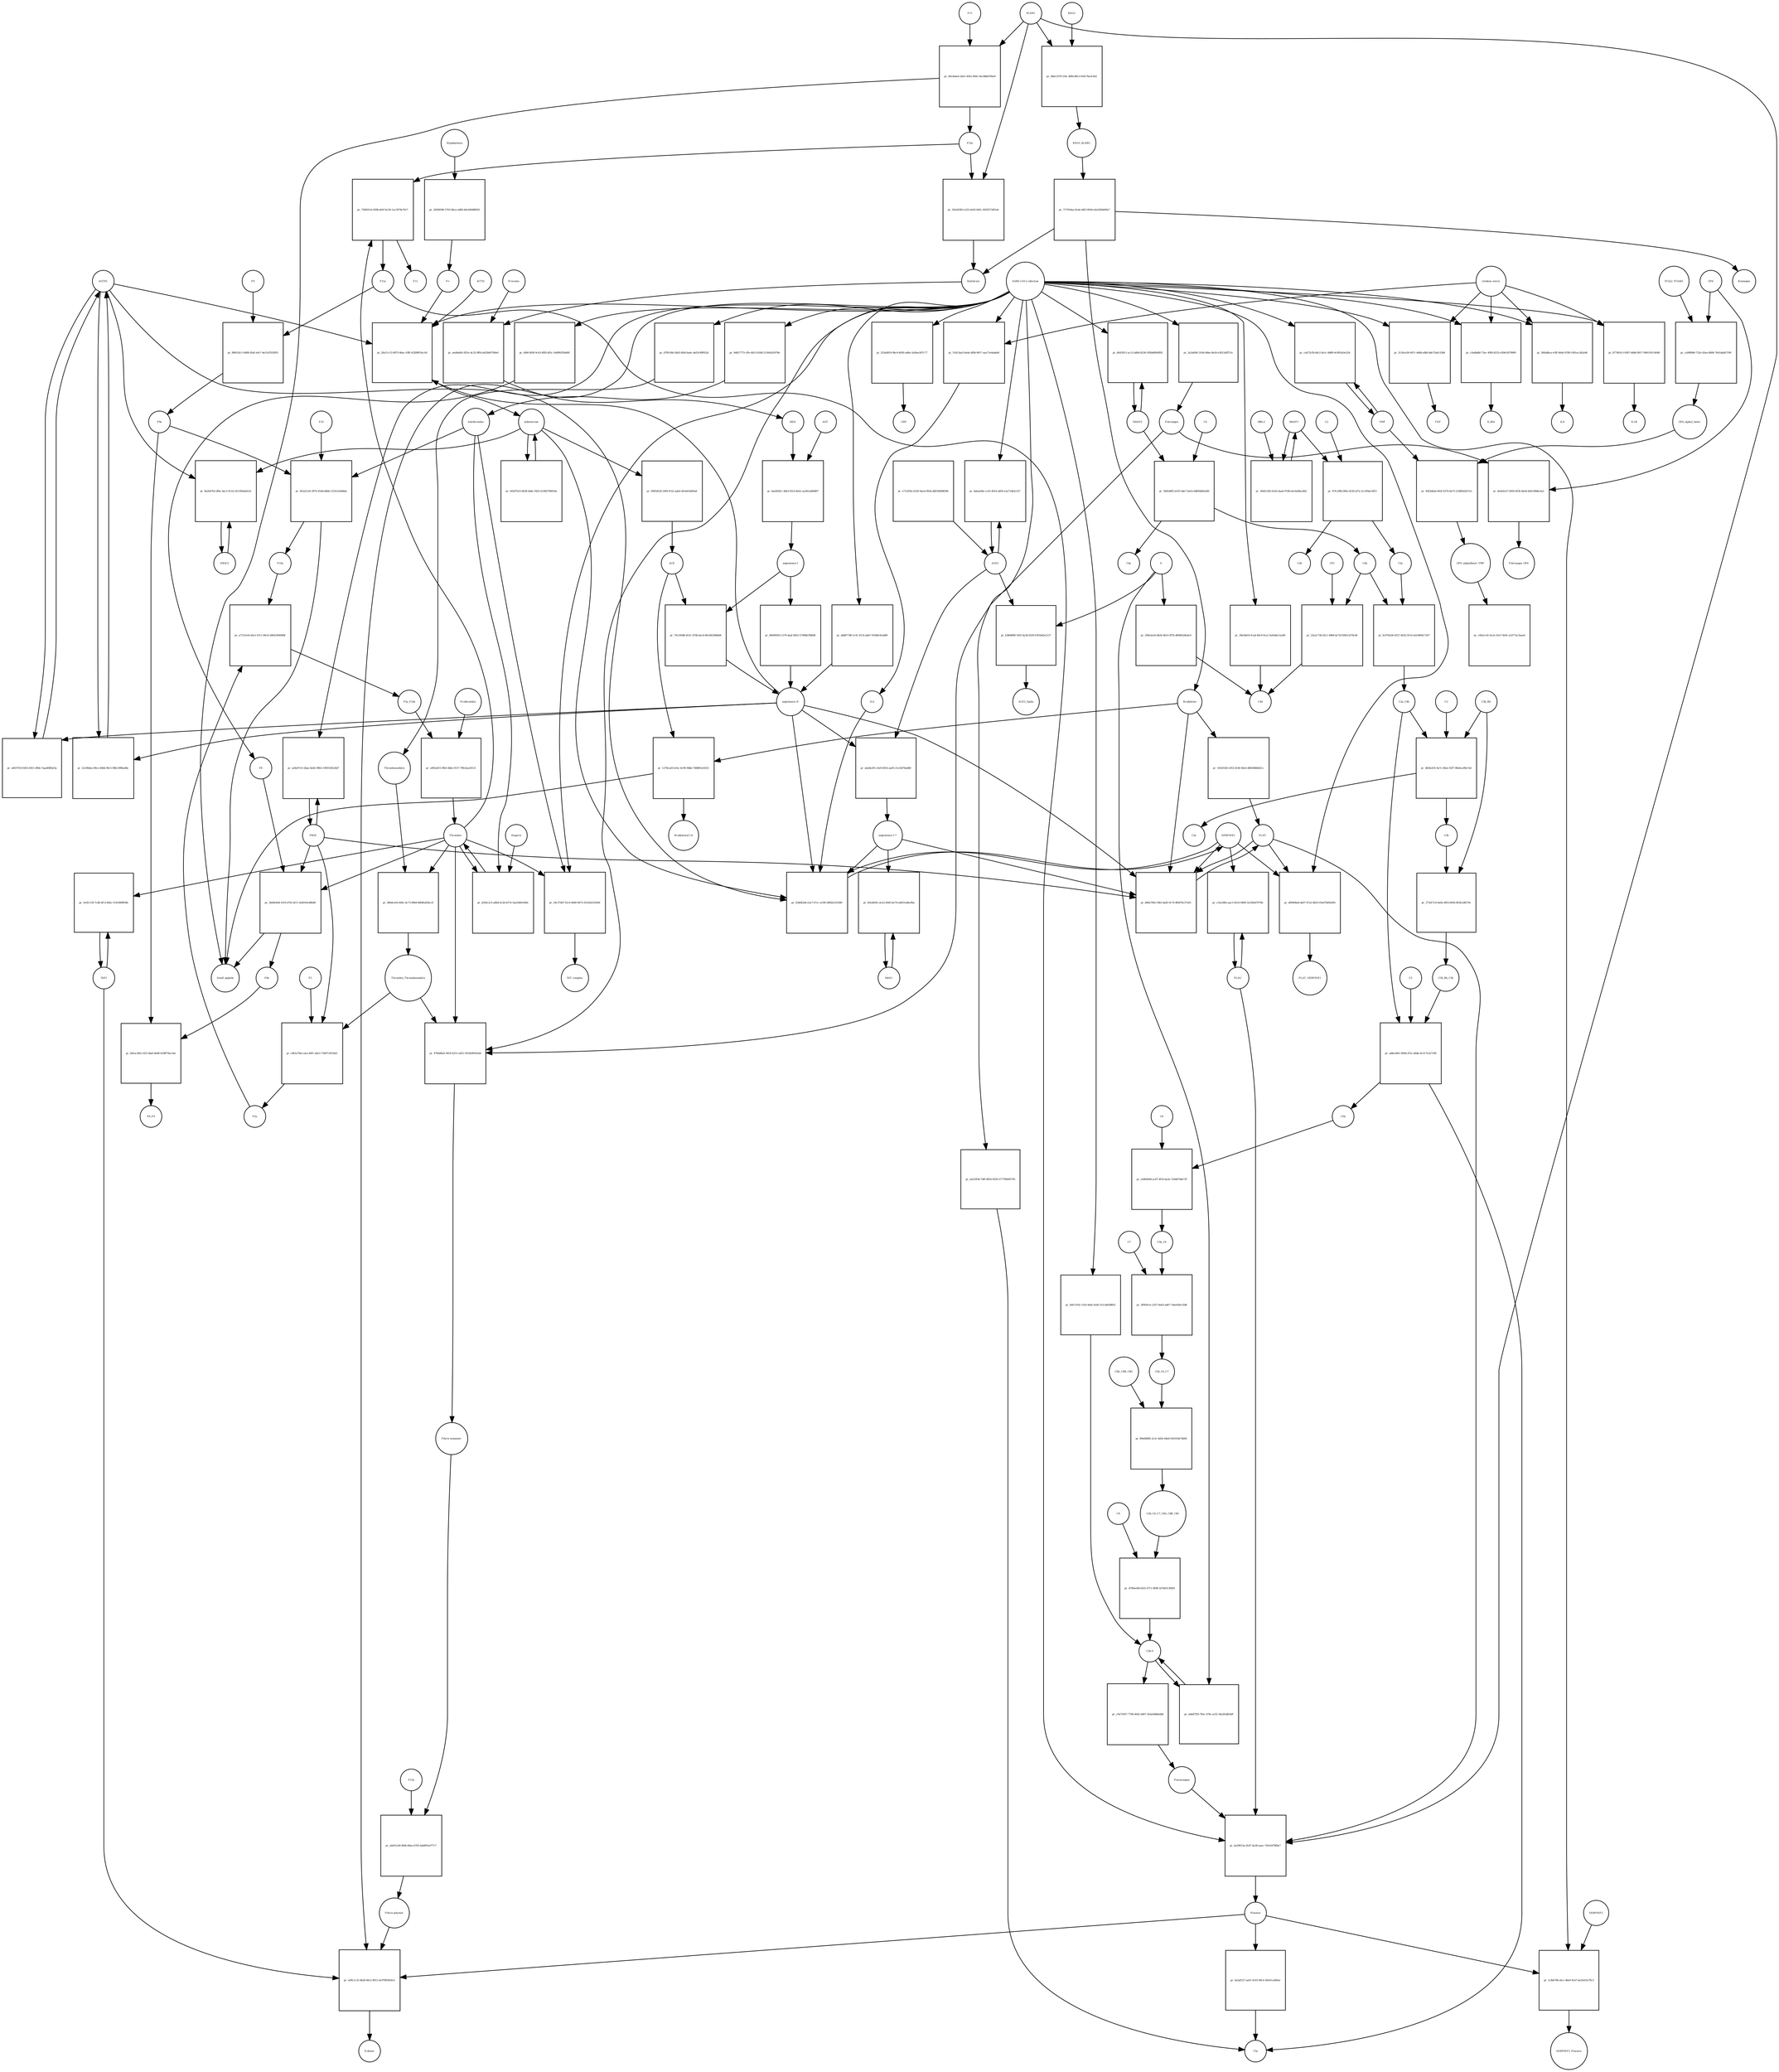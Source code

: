 strict digraph  {
F8 [annotation="urn_miriam_hgnc_3546|urn_miriam_taxonomy_9606", bipartite=0, cls=macromolecule, fontsize=4, label=F8, shape=circle];
"pr_3b69e40d-1619-47fe-b27c-6d2918c88b48" [annotation="", bipartite=1, cls=process, fontsize=4, label="pr_3b69e40d-1619-47fe-b27c-6d2918c88b48", shape=square];
"Small peptide" [annotation=urn_miriam_mesh_D010446, bipartite=0, cls=macromolecule, fontsize=4, label="Small peptide", shape=circle];
F8a [annotation="urn_miriam_hgnc.symbol_F8|urn_miriam_mesh_D015944|urn_miriam_taxonomy_9606", bipartite=0, cls=macromolecule, fontsize=4, label=F8a, shape=circle];
Thrombin [annotation="urn_miriam_hgnc_3535|urn_miriam_taxonomy_9606", bipartite=0, cls=macromolecule, fontsize=4, label=Thrombin, shape=circle];
PROC [annotation="urn_miriam_hgnc_9451|urn_miriam_taxonomy_9606", bipartite=0, cls=macromolecule, fontsize=4, label=PROC, shape=circle];
AGTR1 [annotation=urn_miriam_hgnc_336, bipartite=0, cls=macromolecule, fontsize=4, label=AGTR1, shape=circle];
"pr_a6037010-fd53-4911-8fbb-7aaa808faf3a" [annotation="", bipartite=1, cls=process, fontsize=4, label="pr_a6037010-fd53-4911-8fbb-7aaa808faf3a", shape=square];
"angiotensin II" [annotation="urn_miriam_obo.chebi_CHEBI%3A2718|urn_miriam_taxonomy_9606", bipartite=0, cls="simple chemical", fontsize=4, label="angiotensin II", shape=circle];
NR3C2 [annotation="", bipartite=0, cls=macromolecule, fontsize=4, label=NR3C2, shape=circle];
"pr_8a2647b3-df6c-4ac5-811d-241392deb51b" [annotation="", bipartite=1, cls=process, fontsize=4, label="pr_8a2647b3-df6c-4ac5-811d-241392deb51b", shape=square];
aldosterone [annotation="urn_miriam_obo.chebi_CHEBI%3A27584", bipartite=0, cls="simple chemical", fontsize=4, label=aldosterone, shape=circle];
"pr_04507b10-4638-4ddc-9425-b1982780054e" [annotation="", bipartite=1, cls=process, fontsize=4, label="pr_04507b10-4638-4ddc-9425-b1982780054e", shape=square];
SERPINE1 [annotation="", bipartite=0, cls=macromolecule, fontsize=4, label=SERPINE1, shape=circle];
"pr_028d42d4-e5a7-47cc-a108-2882fa535380" [annotation="", bipartite=1, cls=process, fontsize=4, label="pr_028d42d4-e5a7-47cc-a108-2882fa535380", shape=square];
"angiotensin I-7" [annotation="urn_miriam_obo.chebi_CHEBI%3A55438|urn_miriam_taxonomy_9606", bipartite=0, cls="simple chemical", fontsize=4, label="angiotensin I-7", shape=circle];
IL6 [annotation="urn_miriam_hgnc_6018|urn_miriam_taxonomy_9606", bipartite=0, cls=macromolecule, fontsize=4, label=IL6, shape=circle];
"pr_26a7cc15-8975-46ac-93ff-4328987dccfd" [annotation="", bipartite=1, cls=process, fontsize=4, label="pr_26a7cc15-8975-46ac-93ff-4328987dccfd", shape=square];
"SARS-CoV-2 infection" [annotation="urn_miriam_taxonomy_2697049|urn_miriam_mesh_D012327", bipartite=0, cls=phenotype, fontsize=4, label="SARS-CoV-2 infection", shape=circle];
"K+" [annotation="urn_miriam_obo.chebi_CHEBI%3A29103", bipartite=0, cls="simple chemical", fontsize=4, label="K+", shape=circle];
ACTH [annotation=urn_miriam_hgnc_9201, bipartite=0, cls="simple chemical", fontsize=4, label=ACTH, shape=circle];
"pr_ddd477d8-1c41-4133-abb7-919d9cfee689" [annotation="", bipartite=1, cls=process, fontsize=4, label="pr_ddd477d8-1c41-4133-abb7-919d9cfee689", shape=square];
Bradykinin [annotation="urn_miriam_obo.chebi_CHEBI%3A3165|urn_miriam_taxonomy_9606", bipartite=0, cls=macromolecule, fontsize=4, label=Bradykinin, shape=circle];
"pr_1278ced3-b14c-4c99-94bb-7488f61e9253" [annotation="", bipartite=1, cls=process, fontsize=4, label="pr_1278ced3-b14c-4c99-94bb-7488f61e9253", shape=square];
"Bradykinin(1-5)" [annotation="urn_miriam_mesh_C079000|urn_miriam_taxonomy_9606", bipartite=0, cls=macromolecule, fontsize=4, label="Bradykinin(1-5)", shape=circle];
ACE [annotation="urn_miriam_hgnc_2707|urn_miriam_taxonomy_9606", bipartite=0, cls=macromolecule, fontsize=4, label=ACE, shape=circle];
"pr_1f4201b9-c853-4146-9dcb-d883688d421c" [annotation="", bipartite=1, cls=process, fontsize=4, label="pr_1f4201b9-c853-4146-9dcb-d883688d421c", shape=square];
PLAT [annotation="urn_miriam_hgnc_9051|urn_miriam_taxonomy_9606", bipartite=0, cls=macromolecule, fontsize=4, label=PLAT, shape=circle];
"pr_22c98dee-89ce-484d-90c5-f88c599ba48e" [annotation="", bipartite=1, cls=process, fontsize=4, label="pr_22c98dee-89ce-484d-90c5-f88c599ba48e", shape=square];
MAS1 [annotation="", bipartite=0, cls=macromolecule, fontsize=4, label=MAS1, shape=circle];
"pr_45e4d59c-dca5-4045-be70-eb831edbc0ba" [annotation="", bipartite=1, cls=process, fontsize=4, label="pr_45e4d59c-dca5-4045-be70-eb831edbc0ba", shape=square];
Fibrinogen [annotation="urn_miriam_pubmed_19296670|urn_miriam_obo.go_GO%3A0005577|urn_miriam_hgnc_3661|urn_miriam_hgnc_3662|urn_miriam_hgnc_3694|urn_miriam_taxonomy_9606", bipartite=0, cls=complex, fontsize=4, label=Fibrinogen, shape=circle];
"pr_de9a9cb7-0050-4f36-bb3d-444149b8c4a2" [annotation="", bipartite=1, cls=process, fontsize=4, label="pr_de9a9cb7-0050-4f36-bb3d-444149b8c4a2", shape=square];
GP6 [annotation="urn_miriam_hgnc_HGNC%3A14388|urn_miriam_taxonomy_9606", bipartite=0, cls=macromolecule, fontsize=4, label=GP6, shape=circle];
Fibrinogen_GP6 [annotation="urn_miriam_pubmed_19296670|urn_miriam_obo.go_GO%3A0005577|urn_miriam_hgnc_HGNC%3A14388|urn_miriam_taxonomy_9606", bipartite=0, cls=complex, fontsize=4, label=Fibrinogen_GP6, shape=circle];
GP6_alpha2_beta1 [annotation="urn_miriam_pubmed_25051961|urn_miriam_taxonomy_10090|urn_miriam_hgnc_14338|urn_miriam_hgnc_6137|urn_miriam_hgnc_6153", bipartite=0, cls=complex, fontsize=4, label=GP6_alpha2_beta1, shape=circle];
"pr_4583d4ab-062f-4276-8a75-21885b2b37e1" [annotation="", bipartite=1, cls=process, fontsize=4, label="pr_4583d4ab-062f-4276-8a75-21885b2b37e1", shape=square];
VWF [annotation="urn_miriam_hgnc_12726|urn_miriam_taxonomy_9606", bipartite=0, cls=macromolecule, fontsize=4, label=VWF, shape=circle];
GP6_alpha2beta1_VWF [annotation="urn_miriam_pubmed_25051961|urn_miriam_taxonomy_10090|urn_miriam_hgnc_14338|urn_miriam_hgnc_6137|urn_miriam_hgnc_6153|urn_miriam_hgnc_12726", bipartite=0, cls=complex, fontsize=4, label=GP6_alpha2beta1_VWF, shape=circle];
"pr_ca90f686-722e-43ea-8684-7641dabb7190" [annotation="", bipartite=1, cls=process, fontsize=4, label="pr_ca90f686-722e-43ea-8684-7641dabb7190", shape=square];
ITGA2_ITGAB1 [annotation="urn_miriam_intact_EBI-16428357|urn_miriam_hgnc_6137|urn_miriam_hgnc_6153|urn_miriam_taxonomy_9606", bipartite=0, cls=complex, fontsize=4, label=ITGA2_ITGAB1, shape=circle];
"pr_c0b2ccd1-0ca5-41e7-9e9c-a5377ac3eae6" [annotation="", bipartite=1, cls="omitted process", fontsize=4, label="pr_c0b2ccd1-0ca5-41e7-9e9c-a5377ac3eae6", shape=square];
"Fibrin polymer" [annotation="urn_miriam_mesh_C465961|urn_miriam_taxonomy_9606", bipartite=0, cls=macromolecule, fontsize=4, label="Fibrin polymer", shape=circle];
"pr_e09c1c32-6b28-49c2-8912-dc978f5850c4" [annotation="", bipartite=1, cls=process, fontsize=4, label="pr_e09c1c32-6b28-49c2-8912-dc978f5850c4", shape=square];
"D-dimer" [annotation="urn_miriam_pubmed_19008457|urn_miriam_mesh_C036309|urn_miriam_taxonomy_9606", bipartite=0, cls=macromolecule, fontsize=4, label="D-dimer", shape=circle];
Plasmin [annotation="urn_miriam_hgnc.symbol_PLG|urn_miriam_mesh_D005341|urn_miriam_brenda_3.4.21.7|urn_miriam_taxonomy_9606", bipartite=0, cls=macromolecule, fontsize=4, label=Plasmin, shape=circle];
TAFI [annotation="urn_miriam_hgnc_1546|urn_miriam_taxonomy_9606", bipartite=0, cls=macromolecule, fontsize=4, label=TAFI, shape=circle];
"Fibrin monomer" [annotation="urn_miriam_mesh_C011468|urn_miriam_taxonomy_9606", bipartite=0, cls=macromolecule, fontsize=4, label="Fibrin monomer", shape=circle];
"pr_ab031a56-fb0b-40ee-b765-bab891e077c7" [annotation="", bipartite=1, cls=process, fontsize=4, label="pr_ab031a56-fb0b-40ee-b765-bab891e077c7", shape=square];
F13a [annotation="urn_miriam_hgnc.symbol_F13|urn_miriam_mesh_D026122|urn_miriam_brenda_2.3.2.13|urn_miriam_taxonomy_9606", bipartite=0, cls=macromolecule, fontsize=4, label=F13a, shape=circle];
"pr_3134ca56-947c-448d-a8bf-dde72a6c33b8" [annotation="", bipartite=1, cls=process, fontsize=4, label="pr_3134ca56-947c-448d-a8bf-dde72a6c33b8", shape=square];
TNF [annotation="urn_miriam_hgnc_11892|urn_miriam_taxonomy_9606", bipartite=0, cls=macromolecule, fontsize=4, label=TNF, shape=circle];
"cytokine storm" [annotation="urn_miriam_pubmed_2504360|urn_miriam_taxonomy_9606", bipartite=0, cls=phenotype, fontsize=4, label="cytokine storm", shape=circle];
"pr_0a2af527-aa01-4103-99c4-30e01caf6fee" [annotation="", bipartite=1, cls=process, fontsize=4, label="pr_0a2af527-aa01-4103-99c4-30e01caf6fee", shape=square];
C5a [annotation="urn_miriam_hgnc.symbol_C5|urn_miriam_mesh_D015936|urn_miriam_taxonomy_9606", bipartite=0, cls=macromolecule, fontsize=4, label=C5a, shape=circle];
"pr_c9a75957-7706-4642-b467-3b3a9d0be6b8" [annotation="", bipartite=1, cls=process, fontsize=4, label="pr_c9a75957-7706-4642-b467-3b3a9d0be6b8", shape=square];
Plasminogen [annotation="urn_miriam_hgnc_9071|urn_miriam_taxonomy_9606", bipartite=0, cls=macromolecule, fontsize=4, label=Plasminogen, shape=circle];
"C5b-9" [annotation="urn_miriam_obo.go_GO%3A0005579|urn_miriam_mesh_D015938|urn_miriam_mesh_D050776|urn_miriam_hgnc_1339|urn_miriam_hgnc_1346|urn_miriam_hgnc_1352|urn_miriam_hgnc_1353|urn_miriam_hgnc_1354|urn_miriam_hgnc_1358|urn_miriam_taxonomy_9606", bipartite=0, cls=complex, fontsize=4, label="C5b-9", shape=circle];
C2 [annotation="urn_miriam_hgnc_1248|urn_miriam_taxonomy_9606", bipartite=0, cls=macromolecule, fontsize=4, label=C2, shape=circle];
"pr_87fc29fb-0f0e-4230-af7e-2cc95be14f51" [annotation="", bipartite=1, cls=process, fontsize=4, label="pr_87fc29fb-0f0e-4230-af7e-2cc95be14f51", shape=square];
C2a [annotation="urn_miriam_hgnc.symbol_C2|urn_miriam_mesh_D050678|urn_miriam_taxonomy_9606", bipartite=0, cls=macromolecule, fontsize=4, label=C2a, shape=circle];
C2b [annotation="urn_miriam_hgnc.symbol_C2|urn_miriam_mesh_D050679|urn_miriam_taxonomy_9606", bipartite=0, cls=macromolecule, fontsize=4, label=C2b, shape=circle];
MASP1 [annotation="urn_miriam_hgnc_6901|urn_miriam_taxonomy_9606", bipartite=0, cls=macromolecule, fontsize=4, label=MASP1, shape=circle];
"pr_c0adbdbf-72ec-49f4-8235-e506cf479909" [annotation="", bipartite=1, cls=process, fontsize=4, label="pr_c0adbdbf-72ec-49f4-8235-e506cf479909", shape=square];
IL2RA [annotation="urn_miriam_hgnc_6008|urn_miriam_taxonomy_9606", bipartite=0, cls=macromolecule, fontsize=4, label=IL2RA, shape=circle];
"pr_560a8bca-e5ff-40a0-b780-1001ec3d2a94" [annotation="", bipartite=1, cls=process, fontsize=4, label="pr_560a8bca-e5ff-40a0-b780-1001ec3d2a94", shape=square];
IL8 [annotation="urn_miriam_hgnc_6025|urn_miriam_taxonomy_9606", bipartite=0, cls=macromolecule, fontsize=4, label=IL8, shape=circle];
"pr_afe33f36-74ff-4850-9559-577789495783" [annotation="", bipartite=1, cls=process, fontsize=4, label="pr_afe33f36-74ff-4850-9559-577789495783", shape=square];
"pr_51d13aa5-4a4a-4f6b-9617-aaa71e4ada66" [annotation="", bipartite=1, cls=process, fontsize=4, label="pr_51d13aa5-4a4a-4f6b-9617-aaa71e4ada66", shape=square];
"pr_877493c3-0587-448d-9917-996159114040" [annotation="", bipartite=1, cls=process, fontsize=4, label="pr_877493c3-0587-448d-9917-996159114040", shape=square];
IL1B [annotation="urn_miriam_hgnc_5992|urn_miriam_taxonomy_9606", bipartite=0, cls=macromolecule, fontsize=4, label=IL1B, shape=circle];
Prorenin [annotation="urn_miriam_hgnc_9958|urn_miriam_taxonomy_9606", bipartite=0, cls=macromolecule, fontsize=4, label=Prorenin, shape=circle];
"pr_aed4a6b1-851e-4c32-9ff4-ab25b65786e0" [annotation="", bipartite=1, cls=process, fontsize=4, label="pr_aed4a6b1-851e-4c32-9ff4-ab25b65786e0", shape=square];
REN [annotation="urn_miriam_hgnc.symbol_REN|urn_miriam_taxonomy_9606", bipartite=0, cls=macromolecule, fontsize=4, label=REN, shape=circle];
Kallikrein [annotation="urn_miriam_hgnc.symbol_KLKB1|urn_miriam_mesh_D020842|urn_miriam_brenda_3.4.21.34|urn_miriam_taxonomy_9606", bipartite=0, cls=macromolecule, fontsize=4, label=Kallikrein, shape=circle];
KLKB1 [annotation="urn_miriam_hgnc_6371|urn_miriam_taxonomy_9606", bipartite=0, cls=macromolecule, fontsize=4, label=KLKB1, shape=circle];
"pr_302a9385-e233-4e93-b05c-92935734f1eb" [annotation="", bipartite=1, cls=process, fontsize=4, label="pr_302a9385-e233-4e93-b05c-92935734f1eb", shape=square];
F12a [annotation="urn_miriam_hgnc.symbol_F12|urn_miriam_mesh_D015956|urn_miriam_brenda_3.4.21.38|urn_miriam_taxonomy_9606", bipartite=0, cls=macromolecule, fontsize=4, label=F12a, shape=circle];
"pr_d7f61f4b-58d3-4fa8-badc-def3c90f922d" [annotation="", bipartite=1, cls=process, fontsize=4, label="pr_d7f61f4b-58d3-4fa8-badc-def3c90f922d", shape=square];
Thrombomodulin [annotation="urn_miriam_hgnc_11784|urn_miriam_taxonomy_9606", bipartite=0, cls=macromolecule, fontsize=4, label=Thrombomodulin, shape=circle];
"pr_1cfbb768-efcc-4be9-9cb7-ba1b41fa79c3" [annotation="", bipartite=1, cls=process, fontsize=4, label="pr_1cfbb768-efcc-4be9-9cb7-ba1b41fa79c3", shape=square];
SERPINF2 [annotation="urn_miriam_hgnc_9075|urn_miriam_taxonomy_9606", bipartite=0, cls=macromolecule, fontsize=4, label=SERPINF2, shape=circle];
SERPINF2_Plasmin [annotation="urn_miriam_pubmed_2437112|urn_miriam_biogrid_314240|urn_miriam_hgnc_9075|urn_miriam_mesh_D005341|urn_miriam_taxonomy_9606", bipartite=0, cls=complex, fontsize=4, label=SERPINF2_Plasmin, shape=circle];
"pr_39e5b610-fcad-40c9-9ca1-fa45ddc1a266" [annotation="", bipartite=1, cls=process, fontsize=4, label="pr_39e5b610-fcad-40c9-9ca1-fa45ddc1a266", shape=square];
C4d [annotation="urn_miriam_hgnc.symbol_C4b|urn_miriam_mesh_C032261|urn_miriam_taxonomy_9606", bipartite=0, cls=macromolecule, fontsize=4, label=C4d, shape=circle];
"pr_44f13102-11d3-44d1-b1bf-311cbfd38852" [annotation="", bipartite=1, cls=process, fontsize=4, label="pr_44f13102-11d3-44d1-b1bf-311cbfd38852", shape=square];
"pr_a26e97c0-2bae-4e82-99b5-1995536526d7" [annotation="", bipartite=1, cls=process, fontsize=4, label="pr_a26e97c0-2bae-4e82-99b5-1995536526d7", shape=square];
"pr_ca672cfb-b0c2-4a1c-8d89-4cf603a5e224" [annotation="", bipartite=1, cls=process, fontsize=4, label="pr_ca672cfb-b0c2-4a1c-8d89-4cf603a5e224", shape=square];
"pr_525a6819-9bc4-4050-ad6e-2af4ee307c77" [annotation="", bipartite=1, cls=process, fontsize=4, label="pr_525a6819-9bc4-4050-ad6e-2af4ee307c77", shape=square];
CRP [annotation="urn_miriam_hgnc_2367|urn_miriam_taxonomy_9606", bipartite=0, cls=macromolecule, fontsize=4, label=CRP, shape=circle];
"pr_ebbd7f29-785c-478c-acf2-34e2fed81bff" [annotation="", bipartite=1, cls=process, fontsize=4, label="pr_ebbd7f29-785c-478c-acf2-34e2fed81bff", shape=square];
S [annotation="urn_miriam_uniprot_P0DTC2|urn_miriam_uniprot_P59594|urn_miriam_taxonomy_2697049", bipartite=0, cls=macromolecule, fontsize=4, label=S, shape=circle];
"pr_509e2e20-db26-4b15-9f7b-df066428edc9" [annotation="", bipartite=1, cls=process, fontsize=4, label="pr_509e2e20-db26-4b15-9f7b-df066428edc9", shape=square];
"pr_abe8a5f5-c0e9-4916-aa05-21e1bf7bed68" [annotation="", bipartite=1, cls=process, fontsize=4, label="pr_abe8a5f5-c0e9-4916-aa05-21e1bf7bed68", shape=square];
ACE2 [annotation="urn_miriam_hgnc_13557|urn_miriam_taxonomy_9606", bipartite=0, cls=macromolecule, fontsize=4, label=ACE2, shape=circle];
"pr_e71265fe-6329-4ee4-9924-ddf184688586" [annotation="", bipartite=1, cls=process, fontsize=4, label="pr_e71265fe-6329-4ee4-9924-ddf184688586", shape=square];
"pr_b386889f-591f-4a38-8529-03f1b62e2157" [annotation="", bipartite=1, cls=process, fontsize=4, label="pr_b386889f-591f-4a38-8529-03f1b62e2157", shape=square];
ACE2_Spike [annotation="urn_miriam_pdb_6CS2|urn_miriam_hgnc_13557|urn_miriam_uniprot_P0DTC2|urn_miriam_taxonomy_9606|urn_miriam_taxonomy_2697049", bipartite=0, cls=complex, fontsize=4, label=ACE2_Spike, shape=circle];
"pr_bdeeafde-cc02-4914-a856-e2a71db3c527" [annotation="", bipartite=1, cls=process, fontsize=4, label="pr_bdeeafde-cc02-4914-a856-e2a71db3c527", shape=square];
"pr_9d627773-cffe-4b15-818d-513642d1978e" [annotation="", bipartite=1, cls=process, fontsize=4, label="pr_9d627773-cffe-4b15-818d-513642d1978e", shape=square];
Antithrombin [annotation="urn_miriam_hgnc_775|urn_miriam_taxonomy_9606", bipartite=0, cls=macromolecule, fontsize=4, label=Antithrombin, shape=circle];
"pr_049c5836-9c43-4f85-bf5c-16d992954d00" [annotation="", bipartite=1, cls=process, fontsize=4, label="pr_049c5836-9c43-4f85-bf5c-16d992954d00", shape=square];
C4b [annotation="urn_miriam_hgnc_1324|urn_miriam_taxonomy_9606", bipartite=0, cls=macromolecule, fontsize=4, label=C4b, shape=circle];
"pr_33a3c73b-92c1-49b9-bc7d-f5061cb79e38" [annotation="", bipartite=1, cls=process, fontsize=4, label="pr_33a3c73b-92c1-49b9-bc7d-f5061cb79e38", shape=square];
CFI [annotation="urn_miriam_hgnc_2771|urn_miriam_taxonomy_9606", bipartite=0, cls=macromolecule, fontsize=4, label=CFI, shape=circle];
C3b [annotation="urn_miriam_hgnc.symbol_C3|urn_miriam_mesh_D003179|urn_miriam_taxonomy_9606", bipartite=0, cls=macromolecule, fontsize=4, label=C3b, shape=circle];
"pr_373d17c6-9a0e-4f03-8056-8f3fe2df270c" [annotation="", bipartite=1, cls=process, fontsize=4, label="pr_373d17c6-9a0e-4f03-8056-8f3fe2df270c", shape=square];
C3b_Bb [annotation="urn_miriam_pubmed_12440962|urn_miriam_brenda_3.4.21.47|urn_miriam_mesh_D051561|urn_miriam_mesh_D003179|urn_miriam_hgnc_1037|urn_miriam_taxonomy_9606", bipartite=0, cls=complex, fontsize=4, label=C3b_Bb, shape=circle];
C3b_Bb_C3b [annotation="urn_miriam_pubmed_12440962|urn_miriam_brenda_34.4.21.47|urn_miriam_mesh_D051566|urn_miriam_mesh_D003179|urn_miriam_hgnc_1037|urn_miriam_taxonomy_9606", bipartite=0, cls=complex, fontsize=4, label=C3b_Bb_C3b, shape=circle];
"pr_0c070a36-0327-4632-9110-eb1489417207" [annotation="", bipartite=1, cls=process, fontsize=4, label="pr_0c070a36-0327-4632-9110-eb1489417207", shape=square];
C2a_C4b [annotation="urn_miriam_mesh_D051574|urn_miriam_brenda_3.4.21.43|urn_miriam_mesh_D050678|urn_miriam_hgnc_1324|urn_miriam_taxonomy_9606", bipartite=0, cls=complex, fontsize=4, label=C2a_C4b, shape=circle];
C4 [annotation="urn_miriam_mesh_D00318|urn_miriam_taxonomy_9606", bipartite=0, cls=macromolecule, fontsize=4, label=C4, shape=circle];
"pr_566548f5-b105-4de7-be03-ddf60d8d1dfd" [annotation="", bipartite=1, cls=process, fontsize=4, label="pr_566548f5-b105-4de7-be03-ddf60d8d1dfd", shape=square];
C4a [annotation="urn_miriam_hgnc_1323|urn_miriam_taxonomy_9606", bipartite=0, cls=macromolecule, fontsize=4, label=C4a, shape=circle];
MASP2 [annotation="urn_miriam_hgnc_6902|urn_miriam_taxonomy_9606", bipartite=0, cls=macromolecule, fontsize=4, label=MASP2, shape=circle];
"pr_30d5c92b-41d3-4aa6-97d8-e6c6e8fac862" [annotation="", bipartite=1, cls=process, fontsize=4, label="pr_30d5c92b-41d3-4aa6-97d8-e6c6e8fac862", shape=square];
MBL2 [annotation="urn_miriam_hgnc_6902|urn_miriam_taxonomy_9606", bipartite=0, cls=macromolecule, fontsize=4, label=MBL2, shape=circle];
"pr_dfef2011-ac12-4d0d-8236-185bd6904f92" [annotation="", bipartite=1, cls=process, fontsize=4, label="pr_dfef2011-ac12-4d0d-8236-185bd6904f92", shape=square];
PLAU [annotation="urn_miriam_hgnc_9052|urn_miriam_taxonomy_9606", bipartite=0, cls=macromolecule, fontsize=4, label=PLAU, shape=circle];
"pr_c3ee28fa-aac5-45c0-9496-5e528e67978e" [annotation="", bipartite=1, cls=process, fontsize=4, label="pr_c3ee28fa-aac5-45c0-9496-5e528e67978e", shape=square];
C5b_C6_C7_C8A_C8B_C8G [annotation="urn_miriam_pubmed_28630159|urn_miriam_mesh_C042295|urn_miriam_mesh_D050776|urn_miriam_hgnc_1339|urn_miriam_hgnc_1352|urn_miriam_hgnc_1353|urn_miriam_hgnc_1354|urn_miriam_taxonomy_9606", bipartite=0, cls=complex, fontsize=4, label=C5b_C6_C7_C8A_C8B_C8G, shape=circle];
"pr_d790ee9b-b501-4711-8f48-1b7b0513f683" [annotation="", bipartite=1, cls=process, fontsize=4, label="pr_d790ee9b-b501-4711-8f48-1b7b0513f683", shape=square];
C9 [annotation="urn_miriam_hgnc_1358|urn_miriam_taxonomy_9606", bipartite=0, cls=macromolecule, fontsize=4, label=C9, shape=circle];
C5b_C6_C7 [annotation="urn_miriam_pubmed_28630159|urn_miriam_mesh_C037453|urn_miriam_mesh_D050776|urn_miriam_hgnc_1339|urn_miriam_hgnc_1346|urn_miriam_taxonomy_9606", bipartite=0, cls=complex, fontsize=4, label=C5b_C6_C7, shape=circle];
"pr_89e68485-2c3c-4d3e-b9a0-041018a74b92" [annotation="", bipartite=1, cls=process, fontsize=4, label="pr_89e68485-2c3c-4d3e-b9a0-041018a74b92", shape=square];
C8A_C8B_C8G [annotation="urn_miriam_mesh_D003185|urn_miriam_hgnc_1353|urn_miriam_hgnc_1352|urn_miriam_hgnc_1354|urn_miriam_taxonomy_9606", bipartite=0, cls=complex, fontsize=4, label=C8A_C8B_C8G, shape=circle];
C5b_C6 [annotation="urn_miriam_mesh_C050974|urn_miriam_mesh_D050776|urn_miriam_hgnc_1339|urn_miriam_taxonomy_9606", bipartite=0, cls=complex, fontsize=4, label=C5b_C6, shape=circle];
"pr_3f093e1e-2337-4a63-ab67-7dee92bc1fd8" [annotation="", bipartite=1, cls=process, fontsize=4, label="pr_3f093e1e-2337-4a63-ab67-7dee92bc1fd8", shape=square];
C7 [annotation="urn_miriam_hgnc_HGNC%3A1346|urn_miriam_taxonomy_9606", bipartite=0, cls=macromolecule, fontsize=4, label=C7, shape=circle];
C5b [annotation="urn_miriam_hgnc.symbol_C5|urn_miriam_mesh_D050776|urn_miriam_taxonomy_9606", bipartite=0, cls=macromolecule, fontsize=4, label=C5b, shape=circle];
"pr_cb9b5b94-ac67-4f16-ba3e-7a9d479de72f" [annotation="", bipartite=1, cls=process, fontsize=4, label="pr_cb9b5b94-ac67-4f16-ba3e-7a9d479de72f", shape=square];
C6 [annotation="urn_miriam_hgnc_1339|urn_miriam_taxonomy_9606", bipartite=0, cls=macromolecule, fontsize=4, label=C6, shape=circle];
C5 [annotation="urn_miriam_hgnc_1331|urn_miriam_taxonomy_9606", bipartite=0, cls=macromolecule, fontsize=4, label=C5, shape=circle];
"pr_ad8ce861-069d-47ec-b8de-bc517e3a7189" [annotation="", bipartite=1, cls=process, fontsize=4, label="pr_ad8ce861-069d-47ec-b8de-bc517e3a7189", shape=square];
C3 [annotation="urn_miriam_hgnc_1318|urn_miriam_taxonomy_9606", bipartite=0, cls=macromolecule, fontsize=4, label=C3, shape=circle];
"pr_d82fa435-9a7c-40ee-92f7-98e6ca99a7ed" [annotation="", bipartite=1, cls=process, fontsize=4, label="pr_d82fa435-9a7c-40ee-92f7-98e6ca99a7ed", shape=square];
C3a [annotation="urn_miriam_hgnc.symbol_C3|urn_miriam_mesh_D015926|urn_miriam_taxonomy_9606", bipartite=0, cls=macromolecule, fontsize=4, label=C3a, shape=circle];
"pr_080dce04-460c-4c73-89b4-86fdfa458cc8" [annotation="", bipartite=1, cls=process, fontsize=4, label="pr_080dce04-460c-4c73-89b4-86fdfa458cc8", shape=square];
Thrombin_Thrombomodulin [annotation="urn_miriam_pubmed_6282863|urn_miriam_taxonomy_9986|urn_miriam_biogrid_283352|urn_miriam_mesh_D013917|urn_miriam_hgnc_11784", bipartite=0, cls=complex, fontsize=4, label=Thrombin_Thrombomodulin, shape=circle];
"pr_4766d6a0-3618-4251-a452-1819a9055e0d" [annotation="", bipartite=1, cls=process, fontsize=4, label="pr_4766d6a0-3618-4251-a452-1819a9055e0d", shape=square];
KNG1_KLKB1 [annotation="urn_miriam_pubmed_17598838|urn_miriam_intact_EBI-10087151|urn_miriam_hgnc_6371|urn_miriam_hgnc_6383|urn_miriam_taxonomy_9606", bipartite=0, cls=complex, fontsize=4, label=KNG1_KLKB1, shape=circle];
"pr_717910aa-9cda-44f3-993d-a4a5d2b609a7" [annotation="", bipartite=1, cls=process, fontsize=4, label="pr_717910aa-9cda-44f3-993d-a4a5d2b609a7", shape=square];
Kininogen [annotation="urn_miriam_hgnc.symbol_KNG1|urn_miriam_mesh_D019679|urn_miriam_taxonomy_9606", bipartite=0, cls=macromolecule, fontsize=4, label=Kininogen, shape=circle];
"pr_2a3af64f-310d-44be-8a54-e3612afff7cb" [annotation="", bipartite=1, cls=process, fontsize=4, label="pr_2a3af64f-310d-44be-8a54-e3612afff7cb", shape=square];
"angiotensin I" [annotation="urn_miriam_obo.chebi_CHEBI%3A2718|urn_miriam_taxonomy_9606", bipartite=0, cls="simple chemical", fontsize=4, label="angiotensin I", shape=circle];
"pr_0b009595-c579-4aaf-8453-5799bb78dfd6" [annotation="", bipartite=1, cls=process, fontsize=4, label="pr_0b009595-c579-4aaf-8453-5799bb78dfd6", shape=square];
"pr_d0040be8-dd37-47a5-8b55-05e67b856495" [annotation="", bipartite=1, cls=process, fontsize=4, label="pr_d0040be8-dd37-47a5-8b55-05e67b856495", shape=square];
PLAT_SERPINE1 [annotation="urn_miriam_pubmed_22449964|urn_miriam_intact_EBI-7800882|urn_miriam_hgnc_9051|urn_miriam_hgnc_8593|urn_miriam_taxonomy_9606", bipartite=0, cls=complex, fontsize=4, label=PLAT_SERPINE1, shape=circle];
"pr_5e5fc139-7cd6-4f13-8d5c-f141080ff94b" [annotation="", bipartite=1, cls=process, fontsize=4, label="pr_5e5fc139-7cd6-4f13-8d5c-f141080ff94b", shape=square];
"pr_680a7f0d-19b3-4ad5-9c74-8f6d76c57a91" [annotation="", bipartite=1, cls=process, fontsize=4, label="pr_680a7f0d-19b3-4ad5-9c74-8f6d76c57a91", shape=square];
"pr_18c374d7-f2c0-4669-9475-921d5d1205b9" [annotation="", bipartite=1, cls=process, fontsize=4, label="pr_18c374d7-f2c0-4669-9475-921d5d1205b9", shape=square];
"TAT complex" [annotation="urn_miriam_pubmed_22930518|urn_miriam_mesh_C046193|urn_miriam_mesh_D013917|urn_miriam_hgnc_775|urn_miriam_taxonomy_9606", bipartite=0, cls=complex, fontsize=4, label="TAT complex", shape=circle];
"pr_ba29615a-d1d7-4a28-aaec-7dcb1678fbe7" [annotation="", bipartite=1, cls=process, fontsize=4, label="pr_ba29615a-d1d7-4a28-aaec-7dcb1678fbe7", shape=square];
F11a [annotation="urn_miriam_hgnc.symbol_F11|urn_miriam_mesh_D015945|urn_miriam_brenda_3.4.21.27|urn_miriam_taxonomy_9606", bipartite=0, cls=macromolecule, fontsize=4, label=F11a, shape=circle];
"pr_d326c2c5-a8b4-4c2b-b574-3aa54661600c" [annotation="", bipartite=1, cls=process, fontsize=4, label="pr_d326c2c5-a8b4-4c2b-b574-3aa54661600c", shape=square];
Heparin [annotation="urn_miriam_pubmed_708377|urn_miriam_obo.chebi_CHEBI%3A28304|urn_miriam_taxonomy_9606", bipartite=0, cls="simple chemical", fontsize=4, label=Heparin, shape=circle];
Prothrombin [annotation="urn_miriam_hgnc_3535|urn_miriam_taxonomy_9606", bipartite=0, cls=macromolecule, fontsize=4, label=Prothrombin, shape=circle];
"pr_a965a051-f863-4bfa-9157-79fe5ae20121" [annotation="", bipartite=1, cls=process, fontsize=4, label="pr_a965a051-f863-4bfa-9157-79fe5ae20121", shape=square];
F5a_F10a [annotation="urn_miriam_pubmed_2303476|urn_miriam_mesh_C022475|urn_miriam_mesh_D15943|urn_miriam_mesh_D015951|urn_miriam_taxonomy_9606", bipartite=0, cls=complex, fontsize=4, label=F5a_F10a, shape=circle];
F10a [annotation="urn_miriam_hgnc.symbol_F10|urn_miriam_mesh_D015951|urn_miriam_brenda_3.4.21.6|urn_miriam_taxonomy_9606", bipartite=0, cls=macromolecule, fontsize=4, label=F10a, shape=circle];
"pr_a71351e0-d5a1-47c1-89cd-28641094968f" [annotation="", bipartite=1, cls=process, fontsize=4, label="pr_a71351e0-d5a1-47c1-89cd-28641094968f", shape=square];
F5a [annotation="urn_miriam_hgnc.symbol_F5|urn_miriam_mesh_D015943|urn_miriam_taxonomy_9606", bipartite=0, cls=macromolecule, fontsize=4, label=F5a, shape=circle];
F5 [annotation="urn_miriam_hgnc_3541|urn_miriam_taxonomy_9606", bipartite=0, cls=macromolecule, fontsize=4, label=F5, shape=circle];
"pr_c8b1a7bd-ceea-40f1-a6e3-72407c9518a5" [annotation="", bipartite=1, cls=process, fontsize=4, label="pr_c8b1a7bd-ceea-40f1-a6e3-72407c9518a5", shape=square];
F9a [annotation="urn_miriam_hgnc.symbol_F9|urn_miriam_mesh_D015949|urn_miriam_taxonomy_9606", bipartite=0, cls=macromolecule, fontsize=4, label=F9a, shape=circle];
"pr_bd1ac2b0-c925-4baf-8a68-b18ff70ac3ee" [annotation="", bipartite=1, cls=process, fontsize=4, label="pr_bd1ac2b0-c925-4baf-8a68-b18ff70ac3ee", shape=square];
F8_F9 [annotation="urn_miriam_pubmed_22471307|urn_miriam_hgnc_3546|urn_miriam_hgnc_35531|urn_miriam_intact_EBI-11621595|urn_miriam_taxonomy_9606", bipartite=0, cls=complex, fontsize=4, label=F8_F9, shape=circle];
F9 [annotation="urn_miriam_hgnc_35531|urn_miriam_taxonomy_9606", bipartite=0, cls=macromolecule, fontsize=4, label=F9, shape=circle];
"pr_896102c1-6489-45af-a9c7-4e51d7035f05" [annotation="", bipartite=1, cls=process, fontsize=4, label="pr_896102c1-6489-45af-a9c7-4e51d7035f05", shape=square];
"pr_0b0c3370-1f4c-49fb-8813-93417be3c642" [annotation="", bipartite=1, cls=process, fontsize=4, label="pr_0b0c3370-1f4c-49fb-8813-93417be3c642", shape=square];
KNG1 [annotation="urn_miriam_hgnc.symbol_6383|urn_miriam_taxonomy_9606", bipartite=0, cls=macromolecule, fontsize=4, label=KNG1, shape=circle];
"pr_758025cb-929b-4d1f-bc26-1ac3979e7b17" [annotation="", bipartite=1, cls=process, fontsize=4, label="pr_758025cb-929b-4d1f-bc26-1ac3979e7b17", shape=square];
F11 [annotation="urn_miriam_hgnc_3529|urn_miriam_taxonomy_9606", bipartite=0, cls=macromolecule, fontsize=4, label=F11, shape=circle];
F12 [annotation="urn_miriam_hgnc_3530|urn_miriam_taxonomy_9606", bipartite=0, cls=macromolecule, fontsize=4, label=F12, shape=circle];
"pr_4614eba5-d3e1-45b1-8041-9ecb8b4700a9" [annotation="", bipartite=1, cls=process, fontsize=4, label="pr_4614eba5-d3e1-45b1-8041-9ecb8b4700a9", shape=square];
"pr_70c1858b-453c-470b-becb-80c9d5388dd4" [annotation="", bipartite=1, cls=process, fontsize=4, label="pr_70c1858b-453c-470b-becb-80c9d5388dd4", shape=square];
F10 [annotation="urn_miriam_hgnc_3528|urn_miriam_taxonomy_9606", bipartite=0, cls=macromolecule, fontsize=4, label=F10, shape=circle];
"pr_d52a5126-3076-454d-b66b-1525c624d4de" [annotation="", bipartite=1, cls=process, fontsize=4, label="pr_d52a5126-3076-454d-b66b-1525c624d4de", shape=square];
AGT [annotation="urn_miriam_hgnc_333|urn_miriam_taxonomy_9606", bipartite=0, cls=macromolecule, fontsize=4, label=AGT, shape=circle];
"pr_bee6045c-3bb3-4514-8e61-aa381a680807" [annotation="", bipartite=1, cls=process, fontsize=4, label="pr_bee6045c-3bb3-4514-8e61-aa381a680807", shape=square];
"pr_0905d526-2f49-47a5-ada0-40cb61b856ef" [annotation="", bipartite=1, cls=process, fontsize=4, label="pr_0905d526-2f49-47a5-ada0-40cb61b856ef", shape=square];
"pr_283fd596-5763-4bca-ad60-4dc040d8f650" [annotation="", bipartite=1, cls=process, fontsize=4, label="pr_283fd596-5763-4bca-ad60-4dc040d8f650", shape=square];
Hypokalemia [annotation="urn_miriam_mesh_D007008|urn_miriam_taxonomy_9606", bipartite=0, cls=phenotype, fontsize=4, label=Hypokalemia, shape=circle];
F8 -> "pr_3b69e40d-1619-47fe-b27c-6d2918c88b48"  [annotation="", interaction_type=consumption];
"pr_3b69e40d-1619-47fe-b27c-6d2918c88b48" -> "Small peptide"  [annotation="", interaction_type=production];
"pr_3b69e40d-1619-47fe-b27c-6d2918c88b48" -> F8a  [annotation="", interaction_type=production];
F8a -> "pr_bd1ac2b0-c925-4baf-8a68-b18ff70ac3ee"  [annotation="", interaction_type=consumption];
Thrombin -> "pr_3b69e40d-1619-47fe-b27c-6d2918c88b48"  [annotation="urn_miriam_pubmed_15746105|urn_miriam_taxonomy_9606", interaction_type=catalysis];
Thrombin -> "pr_080dce04-460c-4c73-89b4-86fdfa458cc8"  [annotation="", interaction_type=consumption];
Thrombin -> "pr_4766d6a0-3618-4251-a452-1819a9055e0d"  [annotation="urn_miriam_pubmed_6282863|urn_miriam_pubmed_28228446|urn_miriam_pubmed_2117226|urn_miriam_taxonomy_9606", interaction_type=catalysis];
Thrombin -> "pr_5e5fc139-7cd6-4f13-8d5c-f141080ff94b"  [annotation="urn_miriam_pubmed_23809134|urn_miriam_taxonomy_9823", interaction_type=catalysis];
Thrombin -> "pr_18c374d7-f2c0-4669-9475-921d5d1205b9"  [annotation="", interaction_type=consumption];
Thrombin -> "pr_d326c2c5-a8b4-4c2b-b574-3aa54661600c"  [annotation="", interaction_type=consumption];
Thrombin -> "pr_758025cb-929b-4d1f-bc26-1ac3979e7b17"  [annotation="urn_miriam_pubmed_21304106|urn_miriam_pubmed_8631976|urn_miriam_taxonomy_9606", interaction_type=catalysis];
PROC -> "pr_3b69e40d-1619-47fe-b27c-6d2918c88b48"  [annotation="urn_miriam_pubmed_15746105|urn_miriam_taxonomy_9606", interaction_type=inhibition];
PROC -> "pr_a26e97c0-2bae-4e82-99b5-1995536526d7"  [annotation="", interaction_type=consumption];
PROC -> "pr_680a7f0d-19b3-4ad5-9c74-8f6d76c57a91"  [annotation="urn_miriam_pubmed_10373228|urn_miriam_pubmed_3124286|urn_miriam_taxonomy_9606|urn_miriam_pubmed_12091055|urn_miriam_pubmed_3096399", interaction_type=inhibition];
PROC -> "pr_c8b1a7bd-ceea-40f1-a6e3-72407c9518a5"  [annotation="urn_miriam_pubmed_6282863|urn_miriam_pubmed_6572921|urn_miriam_pubmed_2322551|urn_miriam_taxonomy_9606", interaction_type=inhibition];
AGTR1 -> "pr_a6037010-fd53-4911-8fbb-7aaa808faf3a"  [annotation="", interaction_type=consumption];
AGTR1 -> "pr_8a2647b3-df6c-4ac5-811d-241392deb51b"  [annotation="urn_miriam_pubmed_21349712|urn_miriam_taxonomy_10116|urn_miriam_pubmed_7045029|urn_miriam_taxonomy_10090", interaction_type=catalysis];
AGTR1 -> "pr_028d42d4-e5a7-47cc-a108-2882fa535380"  [annotation="urn_miriam_pubmed_2091055|urn_miriam_taxonomy_9606|urn_miriam_pubmed_8034668|urn_miriam_pubmed_20591974|urn_miriam_pubmed_11983698", interaction_type=catalysis];
AGTR1 -> "pr_26a7cc15-8975-46ac-93ff-4328987dccfd"  [annotation="urn_miriam_pubmed_8404594|urn_miriam_taxonomy_9606|urn_miriam_pubmed_173529|urn_miriam_taxonomy_9615|urn_miriam_pubmed_32565254", interaction_type=catalysis];
AGTR1 -> "pr_22c98dee-89ce-484d-90c5-f88c599ba48e"  [annotation="", interaction_type=consumption];
"pr_a6037010-fd53-4911-8fbb-7aaa808faf3a" -> AGTR1  [annotation="", interaction_type=production];
"angiotensin II" -> "pr_a6037010-fd53-4911-8fbb-7aaa808faf3a"  [annotation="", interaction_type=stimulation];
"angiotensin II" -> "pr_028d42d4-e5a7-47cc-a108-2882fa535380"  [annotation="urn_miriam_pubmed_2091055|urn_miriam_taxonomy_9606|urn_miriam_pubmed_8034668|urn_miriam_pubmed_20591974|urn_miriam_pubmed_11983698", interaction_type=catalysis];
"angiotensin II" -> "pr_26a7cc15-8975-46ac-93ff-4328987dccfd"  [annotation="urn_miriam_pubmed_8404594|urn_miriam_taxonomy_9606|urn_miriam_pubmed_173529|urn_miriam_taxonomy_9615|urn_miriam_pubmed_32565254", interaction_type=catalysis];
"angiotensin II" -> "pr_22c98dee-89ce-484d-90c5-f88c599ba48e"  [annotation="urn_miriam_pubmed_8158359|urn_miriam_taxonomy_9606", interaction_type=stimulation];
"angiotensin II" -> "pr_abe8a5f5-c0e9-4916-aa05-21e1bf7bed68"  [annotation="", interaction_type=consumption];
"angiotensin II" -> "pr_680a7f0d-19b3-4ad5-9c74-8f6d76c57a91"  [annotation="urn_miriam_pubmed_10373228|urn_miriam_pubmed_3124286|urn_miriam_taxonomy_9606|urn_miriam_pubmed_12091055|urn_miriam_pubmed_3096399", interaction_type=catalysis];
NR3C2 -> "pr_8a2647b3-df6c-4ac5-811d-241392deb51b"  [annotation="", interaction_type=consumption];
"pr_8a2647b3-df6c-4ac5-811d-241392deb51b" -> NR3C2  [annotation="", interaction_type=production];
aldosterone -> "pr_8a2647b3-df6c-4ac5-811d-241392deb51b"  [annotation="urn_miriam_pubmed_21349712|urn_miriam_taxonomy_10116|urn_miriam_pubmed_7045029|urn_miriam_taxonomy_10090", interaction_type=stimulation];
aldosterone -> "pr_04507b10-4638-4ddc-9425-b1982780054e"  [annotation="", interaction_type=consumption];
aldosterone -> "pr_028d42d4-e5a7-47cc-a108-2882fa535380"  [annotation="urn_miriam_pubmed_2091055|urn_miriam_taxonomy_9606|urn_miriam_pubmed_8034668|urn_miriam_pubmed_20591974|urn_miriam_pubmed_11983698", interaction_type=catalysis];
aldosterone -> "pr_0905d526-2f49-47a5-ada0-40cb61b856ef"  [annotation="urn_miriam_pubmed_5932931|urn_miriam_taxonomy_10116", interaction_type=catalysis];
"pr_04507b10-4638-4ddc-9425-b1982780054e" -> aldosterone  [annotation="", interaction_type=production];
SERPINE1 -> "pr_028d42d4-e5a7-47cc-a108-2882fa535380"  [annotation="", interaction_type=consumption];
SERPINE1 -> "pr_c3ee28fa-aac5-45c0-9496-5e528e67978e"  [annotation="urn_miriam_pubmed_21199867|urn_miriam_taxonomy_9606", interaction_type=inhibition];
SERPINE1 -> "pr_d0040be8-dd37-47a5-8b55-05e67b856495"  [annotation="", interaction_type=consumption];
SERPINE1 -> "pr_680a7f0d-19b3-4ad5-9c74-8f6d76c57a91"  [annotation="urn_miriam_pubmed_10373228|urn_miriam_pubmed_3124286|urn_miriam_taxonomy_9606|urn_miriam_pubmed_12091055|urn_miriam_pubmed_3096399", interaction_type=inhibition];
"pr_028d42d4-e5a7-47cc-a108-2882fa535380" -> SERPINE1  [annotation="", interaction_type=production];
"angiotensin I-7" -> "pr_028d42d4-e5a7-47cc-a108-2882fa535380"  [annotation="urn_miriam_pubmed_2091055|urn_miriam_taxonomy_9606|urn_miriam_pubmed_8034668|urn_miriam_pubmed_20591974|urn_miriam_pubmed_11983698", interaction_type=inhibition];
"angiotensin I-7" -> "pr_45e4d59c-dca5-4045-be70-eb831edbc0ba"  [annotation="urn_miriam_pubmed_18026570|urn_miriam_taxonomy_10090", interaction_type=stimulation];
"angiotensin I-7" -> "pr_680a7f0d-19b3-4ad5-9c74-8f6d76c57a91"  [annotation="urn_miriam_pubmed_10373228|urn_miriam_pubmed_3124286|urn_miriam_taxonomy_9606|urn_miriam_pubmed_12091055|urn_miriam_pubmed_3096399", interaction_type=inhibition];
IL6 -> "pr_028d42d4-e5a7-47cc-a108-2882fa535380"  [annotation="urn_miriam_pubmed_2091055|urn_miriam_taxonomy_9606|urn_miriam_pubmed_8034668|urn_miriam_pubmed_20591974|urn_miriam_pubmed_11983698", interaction_type=catalysis];
"pr_26a7cc15-8975-46ac-93ff-4328987dccfd" -> aldosterone  [annotation="", interaction_type=production];
"SARS-CoV-2 infection" -> "pr_26a7cc15-8975-46ac-93ff-4328987dccfd"  [annotation="urn_miriam_pubmed_8404594|urn_miriam_taxonomy_9606|urn_miriam_pubmed_173529|urn_miriam_taxonomy_9615|urn_miriam_pubmed_32565254", interaction_type="necessary stimulation"];
"SARS-CoV-2 infection" -> "pr_ddd477d8-1c41-4133-abb7-919d9cfee689"  [annotation="urn_miriam_pubmed_32048163|urn_miriam_taxonomy_9606", interaction_type=catalysis];
"SARS-CoV-2 infection" -> "pr_e09c1c32-6b28-49c2-8912-dc978f5850c4"  [annotation="urn_miriam_pubmed_29096812|urn_miriam_pubmed_10574983|urn_miriam_pubmed_32172226|urn_miriam_taxonomy_9606", interaction_type="necessary stimulation"];
"SARS-CoV-2 infection" -> "pr_3134ca56-947c-448d-a8bf-dde72a6c33b8"  [annotation="urn_miriam_pubmed_32504360|urn_miriam_taxonomy_9606", interaction_type=stimulation];
"SARS-CoV-2 infection" -> "pr_c0adbdbf-72ec-49f4-8235-e506cf479909"  [annotation="urn_miriam_pubmed_32286245|urn_miriam_taxonomy_9606", interaction_type=stimulation];
"SARS-CoV-2 infection" -> "pr_560a8bca-e5ff-40a0-b780-1001ec3d2a94"  [annotation="urn_miriam_pubmed_32286245|urn_miriam_taxonomy_9606", interaction_type=stimulation];
"SARS-CoV-2 infection" -> "pr_afe33f36-74ff-4850-9559-577789495783"  [annotation="urn_miriam_pmc_PMC7260598|urn_miriam_taxonomy_9606", interaction_type="necessary stimulation"];
"SARS-CoV-2 infection" -> "pr_51d13aa5-4a4a-4f6b-9617-aaa71e4ada66"  [annotation="urn_miriam_pubmed_32286245|urn_miriam_taxonomy_9606", interaction_type=stimulation];
"SARS-CoV-2 infection" -> "pr_877493c3-0587-448d-9917-996159114040"  [annotation="urn_miriam_pubmed_32359396|urn_miriam_taxonomy_9606", interaction_type=stimulation];
"SARS-CoV-2 infection" -> "pr_d7f61f4b-58d3-4fa8-badc-def3c90f922d"  [annotation="urn_miriam_doi_10.1101%2F2020.04.25.20077842|urn_miriam_taxonomy_9606", interaction_type="necessary stimulation"];
"SARS-CoV-2 infection" -> "pr_1cfbb768-efcc-4be9-9cb7-ba1b41fa79c3"  [annotation="urn_miriam_pubmed_2437112|urn_miriam_doi_10.1101%2F2020.04.25.20077842|urn_miriam_taxonomy_9606", interaction_type=stimulation];
"SARS-CoV-2 infection" -> "pr_39e5b610-fcad-40c9-9ca1-fa45ddc1a266"  [annotation="urn_miriam_pubmed_32299776|urn_miriam_taxonomy_9606", interaction_type=stimulation];
"SARS-CoV-2 infection" -> "pr_44f13102-11d3-44d1-b1bf-311cbfd38852"  [annotation="urn_miriam_pmc_PMC7260598|urn_miriam_taxonomy_9606", interaction_type="necessary stimulation"];
"SARS-CoV-2 infection" -> "pr_a26e97c0-2bae-4e82-99b5-1995536526d7"  [annotation="urn_miriam_pubmed_32302438|urn_miriam_taxonomy_9606", interaction_type="necessary stimulation"];
"SARS-CoV-2 infection" -> "pr_ca672cfb-b0c2-4a1c-8d89-4cf603a5e224"  [annotation="urn_miriam_pubmed_32367170|urn_miriam_taxonomy_9606", interaction_type="necessary stimulation"];
"SARS-CoV-2 infection" -> "pr_525a6819-9bc4-4050-ad6e-2af4ee307c77"  [annotation="urn_miriam_pubmed_32171076|urn_miriam_taxonomy_9606", interaction_type="necessary stimulation"];
"SARS-CoV-2 infection" -> "pr_bdeeafde-cc02-4914-a856-e2a71db3c527"  [annotation="urn_miriam_pubmed_16008552|urn_miriam_taxonomy_9606", interaction_type=inhibition];
"SARS-CoV-2 infection" -> "pr_9d627773-cffe-4b15-818d-513642d1978e"  [annotation="urn_miriam_pubmed_32302438|urn_miriam_taxonomy_9606", interaction_type=inhibition];
"SARS-CoV-2 infection" -> "pr_049c5836-9c43-4f85-bf5c-16d992954d00"  [annotation="urn_miriam_pubmed_32367170|urn_miriam_taxonomy_9606", interaction_type="necessary stimulation"];
"SARS-CoV-2 infection" -> "pr_dfef2011-ac12-4d0d-8236-185bd6904f92"  [annotation="urn_miriam_pubmed_11290788|urn_miriam_pubmed_32299776|urn_miriam_taxonomy_9606", interaction_type=stimulation];
"SARS-CoV-2 infection" -> "pr_4766d6a0-3618-4251-a452-1819a9055e0d"  [annotation="urn_miriam_pubmed_6282863|urn_miriam_pubmed_28228446|urn_miriam_pubmed_2117226|urn_miriam_taxonomy_9606", interaction_type="necessary stimulation"];
"SARS-CoV-2 infection" -> "pr_2a3af64f-310d-44be-8a54-e3612afff7cb"  [annotation="urn_miriam_pubmed_32172226|urn_miriam_taxonomy_9606", interaction_type="necessary stimulation"];
"SARS-CoV-2 infection" -> "pr_d0040be8-dd37-47a5-8b55-05e67b856495"  [annotation="urn_miriam_pubmed_22449964|urn_miriam_doi_10.1101%2F2020.04.25.20077842|urn_miriam_taxonomy_9606", interaction_type="necessary stimulation"];
"SARS-CoV-2 infection" -> "pr_18c374d7-f2c0-4669-9475-921d5d1205b9"  [annotation="urn_miriam_pubmed_8136018|urn_miriam_doi_10.1101%2F2020.04.25.20077842|urn_miriam_taxonomy_9606", interaction_type="necessary stimulation"];
"K+" -> "pr_26a7cc15-8975-46ac-93ff-4328987dccfd"  [annotation="urn_miriam_pubmed_8404594|urn_miriam_taxonomy_9606|urn_miriam_pubmed_173529|urn_miriam_taxonomy_9615|urn_miriam_pubmed_32565254", interaction_type=catalysis];
ACTH -> "pr_26a7cc15-8975-46ac-93ff-4328987dccfd"  [annotation="urn_miriam_pubmed_8404594|urn_miriam_taxonomy_9606|urn_miriam_pubmed_173529|urn_miriam_taxonomy_9615|urn_miriam_pubmed_32565254", interaction_type=catalysis];
"pr_ddd477d8-1c41-4133-abb7-919d9cfee689" -> "angiotensin II"  [annotation="", interaction_type=production];
Bradykinin -> "pr_1278ced3-b14c-4c99-94bb-7488f61e9253"  [annotation="", interaction_type=consumption];
Bradykinin -> "pr_1f4201b9-c853-4146-9dcb-d883688d421c"  [annotation="urn_miriam_pubmed_9066005|urn_miriam_taxonomy_9606", interaction_type=stimulation];
Bradykinin -> "pr_680a7f0d-19b3-4ad5-9c74-8f6d76c57a91"  [annotation="urn_miriam_pubmed_10373228|urn_miriam_pubmed_3124286|urn_miriam_taxonomy_9606|urn_miriam_pubmed_12091055|urn_miriam_pubmed_3096399", interaction_type=catalysis];
"pr_1278ced3-b14c-4c99-94bb-7488f61e9253" -> "Bradykinin(1-5)"  [annotation="", interaction_type=production];
"pr_1278ced3-b14c-4c99-94bb-7488f61e9253" -> "Small peptide"  [annotation="", interaction_type=production];
ACE -> "pr_1278ced3-b14c-4c99-94bb-7488f61e9253"  [annotation="urn_miriam_taxonomy_9606|urn_miriam_pubmed_10969042", interaction_type=catalysis];
ACE -> "pr_70c1858b-453c-470b-becb-80c9d5388dd4"  [annotation="urn_miriam_taxonomy_9606|urn_miriam_pubmed_190881|urn_miriam_pubmed_10969042", interaction_type=catalysis];
"pr_1f4201b9-c853-4146-9dcb-d883688d421c" -> PLAT  [annotation="", interaction_type=production];
PLAT -> "pr_d0040be8-dd37-47a5-8b55-05e67b856495"  [annotation="", interaction_type=consumption];
PLAT -> "pr_680a7f0d-19b3-4ad5-9c74-8f6d76c57a91"  [annotation="", interaction_type=consumption];
PLAT -> "pr_ba29615a-d1d7-4a28-aaec-7dcb1678fbe7"  [annotation="urn_miriam_pubmed_89876|urn_miriam_taxonomy_9606|urn_miriam_pubmed_3850647|urn_miriam_pubmed_2966802|urn_miriam_pubmed_6539333", interaction_type=catalysis];
"pr_22c98dee-89ce-484d-90c5-f88c599ba48e" -> AGTR1  [annotation="", interaction_type=production];
MAS1 -> "pr_45e4d59c-dca5-4045-be70-eb831edbc0ba"  [annotation="", interaction_type=consumption];
"pr_45e4d59c-dca5-4045-be70-eb831edbc0ba" -> MAS1  [annotation="", interaction_type=production];
Fibrinogen -> "pr_de9a9cb7-0050-4f36-bb3d-444149b8c4a2"  [annotation="", interaction_type=consumption];
Fibrinogen -> "pr_4766d6a0-3618-4251-a452-1819a9055e0d"  [annotation="", interaction_type=consumption];
"pr_de9a9cb7-0050-4f36-bb3d-444149b8c4a2" -> Fibrinogen_GP6  [annotation="", interaction_type=production];
GP6 -> "pr_de9a9cb7-0050-4f36-bb3d-444149b8c4a2"  [annotation="", interaction_type=consumption];
GP6 -> "pr_ca90f686-722e-43ea-8684-7641dabb7190"  [annotation="", interaction_type=consumption];
GP6_alpha2_beta1 -> "pr_4583d4ab-062f-4276-8a75-21885b2b37e1"  [annotation="", interaction_type=consumption];
"pr_4583d4ab-062f-4276-8a75-21885b2b37e1" -> GP6_alpha2beta1_VWF  [annotation="", interaction_type=production];
VWF -> "pr_4583d4ab-062f-4276-8a75-21885b2b37e1"  [annotation="", interaction_type=consumption];
VWF -> "pr_ca672cfb-b0c2-4a1c-8d89-4cf603a5e224"  [annotation="", interaction_type=consumption];
GP6_alpha2beta1_VWF -> "pr_c0b2ccd1-0ca5-41e7-9e9c-a5377ac3eae6"  [annotation="", interaction_type=consumption];
"pr_ca90f686-722e-43ea-8684-7641dabb7190" -> GP6_alpha2_beta1  [annotation="", interaction_type=production];
ITGA2_ITGAB1 -> "pr_ca90f686-722e-43ea-8684-7641dabb7190"  [annotation="", interaction_type=consumption];
"Fibrin polymer" -> "pr_e09c1c32-6b28-49c2-8912-dc978f5850c4"  [annotation="", interaction_type=consumption];
"pr_e09c1c32-6b28-49c2-8912-dc978f5850c4" -> "D-dimer"  [annotation="", interaction_type=production];
Plasmin -> "pr_e09c1c32-6b28-49c2-8912-dc978f5850c4"  [annotation="urn_miriam_pubmed_29096812|urn_miriam_pubmed_10574983|urn_miriam_pubmed_32172226|urn_miriam_taxonomy_9606", interaction_type=catalysis];
Plasmin -> "pr_0a2af527-aa01-4103-99c4-30e01caf6fee"  [annotation="urn_miriam_pubmed_27077125|urn_miriam_taxonomy_10090", interaction_type="necessary stimulation"];
Plasmin -> "pr_1cfbb768-efcc-4be9-9cb7-ba1b41fa79c3"  [annotation="", interaction_type=consumption];
TAFI -> "pr_e09c1c32-6b28-49c2-8912-dc978f5850c4"  [annotation="urn_miriam_pubmed_29096812|urn_miriam_pubmed_10574983|urn_miriam_pubmed_32172226|urn_miriam_taxonomy_9606", interaction_type=catalysis];
TAFI -> "pr_5e5fc139-7cd6-4f13-8d5c-f141080ff94b"  [annotation="", interaction_type=consumption];
"Fibrin monomer" -> "pr_ab031a56-fb0b-40ee-b765-bab891e077c7"  [annotation="", interaction_type=consumption];
"pr_ab031a56-fb0b-40ee-b765-bab891e077c7" -> "Fibrin polymer"  [annotation="", interaction_type=production];
F13a -> "pr_ab031a56-fb0b-40ee-b765-bab891e077c7"  [annotation="urn_miriam_pubmed_29096812|urn_miriam_pubmed_7577232|urn_miriam_taxonomy_9606", interaction_type=catalysis];
"pr_3134ca56-947c-448d-a8bf-dde72a6c33b8" -> TNF  [annotation="", interaction_type=production];
"cytokine storm" -> "pr_3134ca56-947c-448d-a8bf-dde72a6c33b8"  [annotation="urn_miriam_pubmed_32504360|urn_miriam_taxonomy_9606", interaction_type=stimulation];
"cytokine storm" -> "pr_c0adbdbf-72ec-49f4-8235-e506cf479909"  [annotation="urn_miriam_pubmed_32286245|urn_miriam_taxonomy_9606", interaction_type=stimulation];
"cytokine storm" -> "pr_560a8bca-e5ff-40a0-b780-1001ec3d2a94"  [annotation="urn_miriam_pubmed_32286245|urn_miriam_taxonomy_9606", interaction_type=stimulation];
"cytokine storm" -> "pr_51d13aa5-4a4a-4f6b-9617-aaa71e4ada66"  [annotation="urn_miriam_pubmed_32286245|urn_miriam_taxonomy_9606", interaction_type=stimulation];
"cytokine storm" -> "pr_877493c3-0587-448d-9917-996159114040"  [annotation="urn_miriam_pubmed_32359396|urn_miriam_taxonomy_9606", interaction_type=stimulation];
"pr_0a2af527-aa01-4103-99c4-30e01caf6fee" -> C5a  [annotation="", interaction_type=production];
"pr_c9a75957-7706-4642-b467-3b3a9d0be6b8" -> Plasminogen  [annotation="", interaction_type=production];
Plasminogen -> "pr_ba29615a-d1d7-4a28-aaec-7dcb1678fbe7"  [annotation="", interaction_type=consumption];
"C5b-9" -> "pr_c9a75957-7706-4642-b467-3b3a9d0be6b8"  [annotation="urn_miriam_pubmed_9012652|urn_miriam_taxonomy_9606", interaction_type=stimulation];
"C5b-9" -> "pr_ebbd7f29-785c-478c-acf2-34e2fed81bff"  [annotation="", interaction_type=consumption];
C2 -> "pr_87fc29fb-0f0e-4230-af7e-2cc95be14f51"  [annotation="", interaction_type=consumption];
"pr_87fc29fb-0f0e-4230-af7e-2cc95be14f51" -> C2a  [annotation="", interaction_type=production];
"pr_87fc29fb-0f0e-4230-af7e-2cc95be14f51" -> C2b  [annotation="", interaction_type=production];
C2a -> "pr_0c070a36-0327-4632-9110-eb1489417207"  [annotation="", interaction_type=consumption];
MASP1 -> "pr_87fc29fb-0f0e-4230-af7e-2cc95be14f51"  [annotation="urn_miriam_pubmed_10946292|urn_miriam_taxonomy_9606", interaction_type=catalysis];
MASP1 -> "pr_30d5c92b-41d3-4aa6-97d8-e6c6e8fac862"  [annotation="", interaction_type=consumption];
"pr_c0adbdbf-72ec-49f4-8235-e506cf479909" -> IL2RA  [annotation="", interaction_type=production];
"pr_560a8bca-e5ff-40a0-b780-1001ec3d2a94" -> IL8  [annotation="", interaction_type=production];
"pr_afe33f36-74ff-4850-9559-577789495783" -> C5a  [annotation="", interaction_type=production];
"pr_51d13aa5-4a4a-4f6b-9617-aaa71e4ada66" -> IL6  [annotation="", interaction_type=production];
"pr_877493c3-0587-448d-9917-996159114040" -> IL1B  [annotation="", interaction_type=production];
Prorenin -> "pr_aed4a6b1-851e-4c32-9ff4-ab25b65786e0"  [annotation="", interaction_type=consumption];
"pr_aed4a6b1-851e-4c32-9ff4-ab25b65786e0" -> REN  [annotation="", interaction_type=production];
REN -> "pr_bee6045c-3bb3-4514-8e61-aa381a680807"  [annotation="urn_miriam_pubmed_10585461|urn_miriam_pubmed_30934934|urn_miriam_pubmed_6172448|urn_miriam_taxonomy_9606", interaction_type=catalysis];
Kallikrein -> "pr_aed4a6b1-851e-4c32-9ff4-ab25b65786e0"  [annotation="urn_miriam_pubmed_692685|urn_miriam_taxonomy_9606", interaction_type=catalysis];
KLKB1 -> "pr_302a9385-e233-4e93-b05c-92935734f1eb"  [annotation="", interaction_type=consumption];
KLKB1 -> "pr_ba29615a-d1d7-4a28-aaec-7dcb1678fbe7"  [annotation="urn_miriam_pubmed_89876|urn_miriam_taxonomy_9606|urn_miriam_pubmed_3850647|urn_miriam_pubmed_2966802|urn_miriam_pubmed_6539333", interaction_type=catalysis];
KLKB1 -> "pr_0b0c3370-1f4c-49fb-8813-93417be3c642"  [annotation="", interaction_type=consumption];
KLKB1 -> "pr_4614eba5-d3e1-45b1-8041-9ecb8b4700a9"  [annotation="urn_miriam_pubmed_7391081|urn_miriam_taxonomy_9606|urn_miriam_pubmed_864009", interaction_type=catalysis];
"pr_302a9385-e233-4e93-b05c-92935734f1eb" -> Kallikrein  [annotation="", interaction_type=production];
F12a -> "pr_302a9385-e233-4e93-b05c-92935734f1eb"  [annotation="urn_miriam_pubmed_21304106|urn_miriam_taxonomy_9606", interaction_type=catalysis];
F12a -> "pr_758025cb-929b-4d1f-bc26-1ac3979e7b17"  [annotation="", interaction_type=consumption];
"pr_d7f61f4b-58d3-4fa8-badc-def3c90f922d" -> Thrombomodulin  [annotation="", interaction_type=production];
Thrombomodulin -> "pr_080dce04-460c-4c73-89b4-86fdfa458cc8"  [annotation="", interaction_type=consumption];
"pr_1cfbb768-efcc-4be9-9cb7-ba1b41fa79c3" -> SERPINF2_Plasmin  [annotation="", interaction_type=production];
SERPINF2 -> "pr_1cfbb768-efcc-4be9-9cb7-ba1b41fa79c3"  [annotation="", interaction_type=consumption];
"pr_39e5b610-fcad-40c9-9ca1-fa45ddc1a266" -> C4d  [annotation="", interaction_type=production];
"pr_44f13102-11d3-44d1-b1bf-311cbfd38852" -> "C5b-9"  [annotation="", interaction_type=production];
"pr_a26e97c0-2bae-4e82-99b5-1995536526d7" -> PROC  [annotation="", interaction_type=production];
"pr_ca672cfb-b0c2-4a1c-8d89-4cf603a5e224" -> VWF  [annotation="", interaction_type=production];
"pr_525a6819-9bc4-4050-ad6e-2af4ee307c77" -> CRP  [annotation="", interaction_type=production];
"pr_ebbd7f29-785c-478c-acf2-34e2fed81bff" -> "C5b-9"  [annotation="", interaction_type=production];
S -> "pr_ebbd7f29-785c-478c-acf2-34e2fed81bff"  [annotation="", interaction_type=consumption];
S -> "pr_509e2e20-db26-4b15-9f7b-df066428edc9"  [annotation="", interaction_type=consumption];
S -> "pr_b386889f-591f-4a38-8529-03f1b62e2157"  [annotation="", interaction_type=consumption];
"pr_509e2e20-db26-4b15-9f7b-df066428edc9" -> C4d  [annotation="", interaction_type=production];
"pr_abe8a5f5-c0e9-4916-aa05-21e1bf7bed68" -> "angiotensin I-7"  [annotation="", interaction_type=production];
ACE2 -> "pr_abe8a5f5-c0e9-4916-aa05-21e1bf7bed68"  [annotation="urn_miriam_pubmed_23392115|urn_miriam_taxonomy_10090", interaction_type=catalysis];
ACE2 -> "pr_b386889f-591f-4a38-8529-03f1b62e2157"  [annotation="", interaction_type=consumption];
ACE2 -> "pr_bdeeafde-cc02-4914-a856-e2a71db3c527"  [annotation="", interaction_type=consumption];
"pr_e71265fe-6329-4ee4-9924-ddf184688586" -> ACE2  [annotation="", interaction_type=production];
"pr_b386889f-591f-4a38-8529-03f1b62e2157" -> ACE2_Spike  [annotation="", interaction_type=production];
"pr_bdeeafde-cc02-4914-a856-e2a71db3c527" -> ACE2  [annotation="", interaction_type=production];
"pr_9d627773-cffe-4b15-818d-513642d1978e" -> Antithrombin  [annotation="", interaction_type=production];
Antithrombin -> "pr_18c374d7-f2c0-4669-9475-921d5d1205b9"  [annotation="", interaction_type=consumption];
Antithrombin -> "pr_d326c2c5-a8b4-4c2b-b574-3aa54661600c"  [annotation="urn_miriam_pubmed_579490|urn_miriam_taxonomy_9606", interaction_type=inhibition];
Antithrombin -> "pr_d52a5126-3076-454d-b66b-1525c624d4de"  [annotation="urn_miriam_pubmed_11551226|urn_miriam_pubmed_15853774|urn_miriam_taxonomy_9606", interaction_type=inhibition];
"pr_049c5836-9c43-4f85-bf5c-16d992954d00" -> F8  [annotation="", interaction_type=production];
C4b -> "pr_33a3c73b-92c1-49b9-bc7d-f5061cb79e38"  [annotation="", interaction_type=consumption];
C4b -> "pr_0c070a36-0327-4632-9110-eb1489417207"  [annotation="", interaction_type=consumption];
"pr_33a3c73b-92c1-49b9-bc7d-f5061cb79e38" -> C4d  [annotation="", interaction_type=production];
CFI -> "pr_33a3c73b-92c1-49b9-bc7d-f5061cb79e38"  [annotation="urn_miriam_pubmed_19362461|urn_miriam_taxonomy_9606", interaction_type=catalysis];
C3b -> "pr_373d17c6-9a0e-4f03-8056-8f3fe2df270c"  [annotation="", interaction_type=consumption];
"pr_373d17c6-9a0e-4f03-8056-8f3fe2df270c" -> C3b_Bb_C3b  [annotation="", interaction_type=production];
C3b_Bb -> "pr_373d17c6-9a0e-4f03-8056-8f3fe2df270c"  [annotation="", interaction_type=consumption];
C3b_Bb -> "pr_d82fa435-9a7c-40ee-92f7-98e6ca99a7ed"  [annotation="urn_miriam_pubmed_427127|urn_miriam_taxonomy_9606|urn_miriam_pubmed_17395591", interaction_type=catalysis];
C3b_Bb_C3b -> "pr_ad8ce861-069d-47ec-b8de-bc517e3a7189"  [annotation="urn_miriam_pubmed_30083158|urn_miriam_taxonomy_9606|urn_miriam_pubmed_12878586", interaction_type=catalysis];
"pr_0c070a36-0327-4632-9110-eb1489417207" -> C2a_C4b  [annotation="", interaction_type=production];
C2a_C4b -> "pr_ad8ce861-069d-47ec-b8de-bc517e3a7189"  [annotation="urn_miriam_pubmed_30083158|urn_miriam_taxonomy_9606|urn_miriam_pubmed_12878586", interaction_type=catalysis];
C2a_C4b -> "pr_d82fa435-9a7c-40ee-92f7-98e6ca99a7ed"  [annotation="urn_miriam_pubmed_427127|urn_miriam_taxonomy_9606|urn_miriam_pubmed_17395591", interaction_type=catalysis];
C4 -> "pr_566548f5-b105-4de7-be03-ddf60d8d1dfd"  [annotation="", interaction_type=consumption];
"pr_566548f5-b105-4de7-be03-ddf60d8d1dfd" -> C4b  [annotation="", interaction_type=production];
"pr_566548f5-b105-4de7-be03-ddf60d8d1dfd" -> C4a  [annotation="", interaction_type=production];
MASP2 -> "pr_566548f5-b105-4de7-be03-ddf60d8d1dfd"  [annotation="urn_miriam_pubmed_21664989|urn_miriam_taxonomy_9606", interaction_type=catalysis];
MASP2 -> "pr_dfef2011-ac12-4d0d-8236-185bd6904f92"  [annotation="", interaction_type=consumption];
"pr_30d5c92b-41d3-4aa6-97d8-e6c6e8fac862" -> MASP1  [annotation="", interaction_type=production];
MBL2 -> "pr_30d5c92b-41d3-4aa6-97d8-e6c6e8fac862"  [annotation="urn_miriam_pubmed_11290788|urn_miriam_taxonomy_9606", interaction_type=stimulation];
"pr_dfef2011-ac12-4d0d-8236-185bd6904f92" -> MASP2  [annotation="", interaction_type=production];
PLAU -> "pr_c3ee28fa-aac5-45c0-9496-5e528e67978e"  [annotation="", interaction_type=consumption];
PLAU -> "pr_ba29615a-d1d7-4a28-aaec-7dcb1678fbe7"  [annotation="urn_miriam_pubmed_89876|urn_miriam_taxonomy_9606|urn_miriam_pubmed_3850647|urn_miriam_pubmed_2966802|urn_miriam_pubmed_6539333", interaction_type=catalysis];
"pr_c3ee28fa-aac5-45c0-9496-5e528e67978e" -> PLAU  [annotation="", interaction_type=production];
C5b_C6_C7_C8A_C8B_C8G -> "pr_d790ee9b-b501-4711-8f48-1b7b0513f683"  [annotation="", interaction_type=consumption];
"pr_d790ee9b-b501-4711-8f48-1b7b0513f683" -> "C5b-9"  [annotation="", interaction_type=production];
C9 -> "pr_d790ee9b-b501-4711-8f48-1b7b0513f683"  [annotation="", interaction_type=consumption];
C5b_C6_C7 -> "pr_89e68485-2c3c-4d3e-b9a0-041018a74b92"  [annotation="", interaction_type=consumption];
"pr_89e68485-2c3c-4d3e-b9a0-041018a74b92" -> C5b_C6_C7_C8A_C8B_C8G  [annotation="", interaction_type=production];
C8A_C8B_C8G -> "pr_89e68485-2c3c-4d3e-b9a0-041018a74b92"  [annotation="", interaction_type=consumption];
C5b_C6 -> "pr_3f093e1e-2337-4a63-ab67-7dee92bc1fd8"  [annotation="", interaction_type=consumption];
"pr_3f093e1e-2337-4a63-ab67-7dee92bc1fd8" -> C5b_C6_C7  [annotation="", interaction_type=production];
C7 -> "pr_3f093e1e-2337-4a63-ab67-7dee92bc1fd8"  [annotation="", interaction_type=consumption];
C5b -> "pr_cb9b5b94-ac67-4f16-ba3e-7a9d479de72f"  [annotation="", interaction_type=consumption];
"pr_cb9b5b94-ac67-4f16-ba3e-7a9d479de72f" -> C5b_C6  [annotation="", interaction_type=production];
C6 -> "pr_cb9b5b94-ac67-4f16-ba3e-7a9d479de72f"  [annotation="", interaction_type=consumption];
C5 -> "pr_ad8ce861-069d-47ec-b8de-bc517e3a7189"  [annotation="", interaction_type=consumption];
"pr_ad8ce861-069d-47ec-b8de-bc517e3a7189" -> C5b  [annotation="", interaction_type=production];
"pr_ad8ce861-069d-47ec-b8de-bc517e3a7189" -> C5a  [annotation="", interaction_type=production];
C3 -> "pr_d82fa435-9a7c-40ee-92f7-98e6ca99a7ed"  [annotation="", interaction_type=consumption];
"pr_d82fa435-9a7c-40ee-92f7-98e6ca99a7ed" -> C3a  [annotation="", interaction_type=production];
"pr_d82fa435-9a7c-40ee-92f7-98e6ca99a7ed" -> C3b  [annotation="", interaction_type=production];
"pr_080dce04-460c-4c73-89b4-86fdfa458cc8" -> Thrombin_Thrombomodulin  [annotation="", interaction_type=production];
Thrombin_Thrombomodulin -> "pr_4766d6a0-3618-4251-a452-1819a9055e0d"  [annotation="urn_miriam_pubmed_6282863|urn_miriam_pubmed_28228446|urn_miriam_pubmed_2117226|urn_miriam_taxonomy_9606", interaction_type=inhibition];
Thrombin_Thrombomodulin -> "pr_c8b1a7bd-ceea-40f1-a6e3-72407c9518a5"  [annotation="urn_miriam_pubmed_6282863|urn_miriam_pubmed_6572921|urn_miriam_pubmed_2322551|urn_miriam_taxonomy_9606", interaction_type=inhibition];
"pr_4766d6a0-3618-4251-a452-1819a9055e0d" -> "Fibrin monomer"  [annotation="", interaction_type=production];
KNG1_KLKB1 -> "pr_717910aa-9cda-44f3-993d-a4a5d2b609a7"  [annotation="urn_miriam_pubmed_6768384|urn_miriam_pubmed_4627469|urn_miriam_taxonomy_9606", interaction_type=catalysis];
"pr_717910aa-9cda-44f3-993d-a4a5d2b609a7" -> Kininogen  [annotation="", interaction_type=production];
"pr_717910aa-9cda-44f3-993d-a4a5d2b609a7" -> Bradykinin  [annotation="", interaction_type=production];
"pr_717910aa-9cda-44f3-993d-a4a5d2b609a7" -> Kallikrein  [annotation="", interaction_type=production];
"pr_2a3af64f-310d-44be-8a54-e3612afff7cb" -> Fibrinogen  [annotation="", interaction_type=production];
"angiotensin I" -> "pr_0b009595-c579-4aaf-8453-5799bb78dfd6"  [annotation="", interaction_type=consumption];
"angiotensin I" -> "pr_70c1858b-453c-470b-becb-80c9d5388dd4"  [annotation="", interaction_type=consumption];
"pr_0b009595-c579-4aaf-8453-5799bb78dfd6" -> "angiotensin II"  [annotation="", interaction_type=production];
"pr_d0040be8-dd37-47a5-8b55-05e67b856495" -> PLAT_SERPINE1  [annotation="", interaction_type=production];
"pr_5e5fc139-7cd6-4f13-8d5c-f141080ff94b" -> TAFI  [annotation="", interaction_type=production];
"pr_680a7f0d-19b3-4ad5-9c74-8f6d76c57a91" -> PLAT  [annotation="", interaction_type=production];
"pr_18c374d7-f2c0-4669-9475-921d5d1205b9" -> "TAT complex"  [annotation="", interaction_type=production];
"pr_ba29615a-d1d7-4a28-aaec-7dcb1678fbe7" -> Plasmin  [annotation="", interaction_type=production];
F11a -> "pr_ba29615a-d1d7-4a28-aaec-7dcb1678fbe7"  [annotation="urn_miriam_pubmed_89876|urn_miriam_taxonomy_9606|urn_miriam_pubmed_3850647|urn_miriam_pubmed_2966802|urn_miriam_pubmed_6539333", interaction_type=catalysis];
F11a -> "pr_896102c1-6489-45af-a9c7-4e51d7035f05"  [annotation="urn_miriam_pubmed_9100000|urn_miriam_taxonomy_9606", interaction_type=catalysis];
"pr_d326c2c5-a8b4-4c2b-b574-3aa54661600c" -> Thrombin  [annotation="", interaction_type=production];
Heparin -> "pr_d326c2c5-a8b4-4c2b-b574-3aa54661600c"  [annotation="urn_miriam_pubmed_579490|urn_miriam_taxonomy_9606", interaction_type=catalysis];
Prothrombin -> "pr_a965a051-f863-4bfa-9157-79fe5ae20121"  [annotation="", interaction_type=consumption];
"pr_a965a051-f863-4bfa-9157-79fe5ae20121" -> Thrombin  [annotation="", interaction_type=production];
F5a_F10a -> "pr_a965a051-f863-4bfa-9157-79fe5ae20121"  [annotation="urn_miriam_pubmed_4430674|urn_miriam_pubmed_3818642|urn_miriam_taxonomy_9606", interaction_type=catalysis];
F10a -> "pr_a71351e0-d5a1-47c1-89cd-28641094968f"  [annotation="", interaction_type=consumption];
"pr_a71351e0-d5a1-47c1-89cd-28641094968f" -> F5a_F10a  [annotation="", interaction_type=production];
F5a -> "pr_a71351e0-d5a1-47c1-89cd-28641094968f"  [annotation="", interaction_type=consumption];
F5 -> "pr_c8b1a7bd-ceea-40f1-a6e3-72407c9518a5"  [annotation="", interaction_type=consumption];
"pr_c8b1a7bd-ceea-40f1-a6e3-72407c9518a5" -> F5a  [annotation="", interaction_type=production];
F9a -> "pr_bd1ac2b0-c925-4baf-8a68-b18ff70ac3ee"  [annotation="", interaction_type=consumption];
F9a -> "pr_d52a5126-3076-454d-b66b-1525c624d4de"  [annotation="urn_miriam_pubmed_11551226|urn_miriam_pubmed_15853774|urn_miriam_taxonomy_9606", interaction_type=catalysis];
"pr_bd1ac2b0-c925-4baf-8a68-b18ff70ac3ee" -> F8_F9  [annotation="", interaction_type=production];
F9 -> "pr_896102c1-6489-45af-a9c7-4e51d7035f05"  [annotation="", interaction_type=consumption];
"pr_896102c1-6489-45af-a9c7-4e51d7035f05" -> F9a  [annotation="", interaction_type=production];
"pr_0b0c3370-1f4c-49fb-8813-93417be3c642" -> KNG1_KLKB1  [annotation="", interaction_type=production];
KNG1 -> "pr_0b0c3370-1f4c-49fb-8813-93417be3c642"  [annotation="", interaction_type=consumption];
"pr_758025cb-929b-4d1f-bc26-1ac3979e7b17" -> F11  [annotation="", interaction_type=production];
"pr_758025cb-929b-4d1f-bc26-1ac3979e7b17" -> F11a  [annotation="", interaction_type=production];
F12 -> "pr_4614eba5-d3e1-45b1-8041-9ecb8b4700a9"  [annotation="", interaction_type=consumption];
"pr_4614eba5-d3e1-45b1-8041-9ecb8b4700a9" -> F12a  [annotation="", interaction_type=production];
"pr_4614eba5-d3e1-45b1-8041-9ecb8b4700a9" -> "Small peptide"  [annotation="", interaction_type=production];
"pr_70c1858b-453c-470b-becb-80c9d5388dd4" -> "angiotensin II"  [annotation="", interaction_type=production];
F10 -> "pr_d52a5126-3076-454d-b66b-1525c624d4de"  [annotation="", interaction_type=consumption];
"pr_d52a5126-3076-454d-b66b-1525c624d4de" -> F10a  [annotation="", interaction_type=production];
"pr_d52a5126-3076-454d-b66b-1525c624d4de" -> "Small peptide"  [annotation="", interaction_type=production];
AGT -> "pr_bee6045c-3bb3-4514-8e61-aa381a680807"  [annotation="", interaction_type=consumption];
"pr_bee6045c-3bb3-4514-8e61-aa381a680807" -> "angiotensin I"  [annotation="", interaction_type=production];
"pr_0905d526-2f49-47a5-ada0-40cb61b856ef" -> ACE  [annotation="", interaction_type=production];
"pr_283fd596-5763-4bca-ad60-4dc040d8f650" -> "K+"  [annotation="", interaction_type=production];
Hypokalemia -> "pr_283fd596-5763-4bca-ad60-4dc040d8f650"  [annotation="urn_miriam_pubmed_32525548|urn_miriam_taxonomy_9606", interaction_type=inhibition];
}
